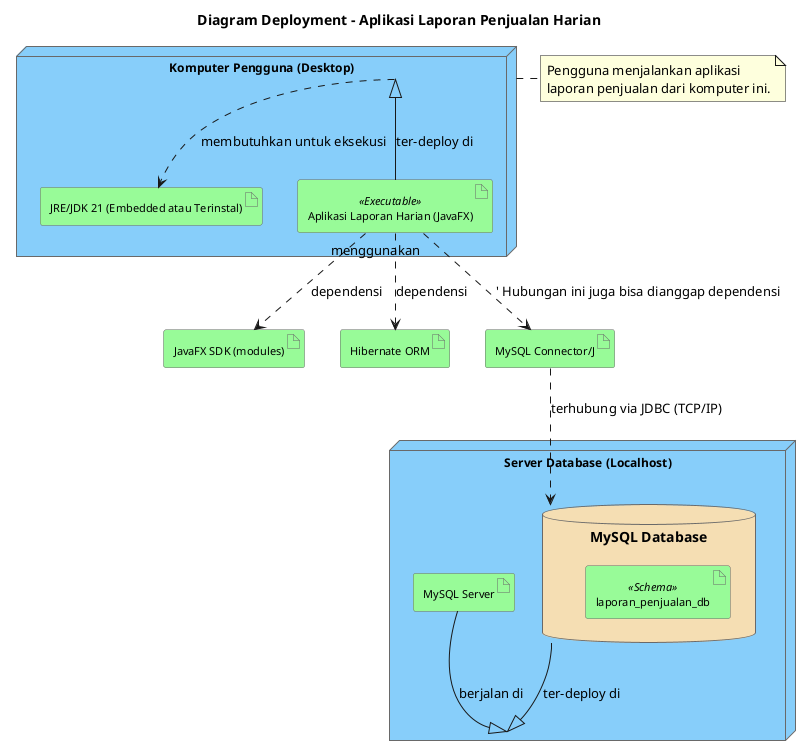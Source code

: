 @startuml
skinparam node {
  BackgroundColor LightSkyBlue
  BorderColor DimGray
  FontName Segoe UI
  FontSize 12
  StereotypeFontColor #505050
}
skinparam artifact {
  BackgroundColor PaleGreen
  BorderColor DimGray
  FontName Segoe UI
  FontSize 11
}
skinparam database {
  BackgroundColor Wheat
  BorderColor DimGray
}
skinparam cloud {
  BackgroundColor LightPink
  BorderColor DimGray
}
skinparam communicationPath {
  LineColor DimGray
  FontName Segoe UI
  FontSize 10
}
skinparam rectangle {
    roundCorner 15
}

title Diagram Deployment - Aplikasi Laporan Penjualan Harian

node "Komputer Pengguna (Desktop)" as UserDesktop {
  artifact "Aplikasi Laporan Harian (JavaFX)" <<Executable>> as AppExecutable {
  }
  artifact "JRE/JDK 21 (Embedded atau Terinstal)" as JavaRuntime
}

node "Server Database (Localhost)" as DbServer {
  database "MySQL Database" as MySQL_DB {
    artifact "laporan_penjualan_db" <<Schema>>
  }
  artifact "MySQL Server" as MySQL_Server_Process
}

artifact "JavaFX SDK (modules)" as JavaFX_Lib
artifact "Hibernate ORM" as Hibernate_Lib
artifact "MySQL Connector/J" as MySQL_Driver

UserDesktop ..> JavaRuntime : "membutuhkan untuk eksekusi"
AppExecutable --|> UserDesktop : "ter-deploy di"
MySQL_DB --|> DbServer : "ter-deploy di"
MySQL_Server_Process --|> DbServer : "berjalan di"

AppExecutable ..> JavaFX_Lib : "dependensi"
AppExecutable ..> Hibernate_Lib : "dependensi"
AppExecutable ..> MySQL_Driver : "menggunakan" ' Hubungan ini juga bisa dianggap dependensi

MySQL_Driver ..> MySQL_DB : "terhubung via JDBC (TCP/IP)"


note right of UserDesktop
  Pengguna menjalankan aplikasi
  laporan penjualan dari komputer ini.
end note

@enduml
